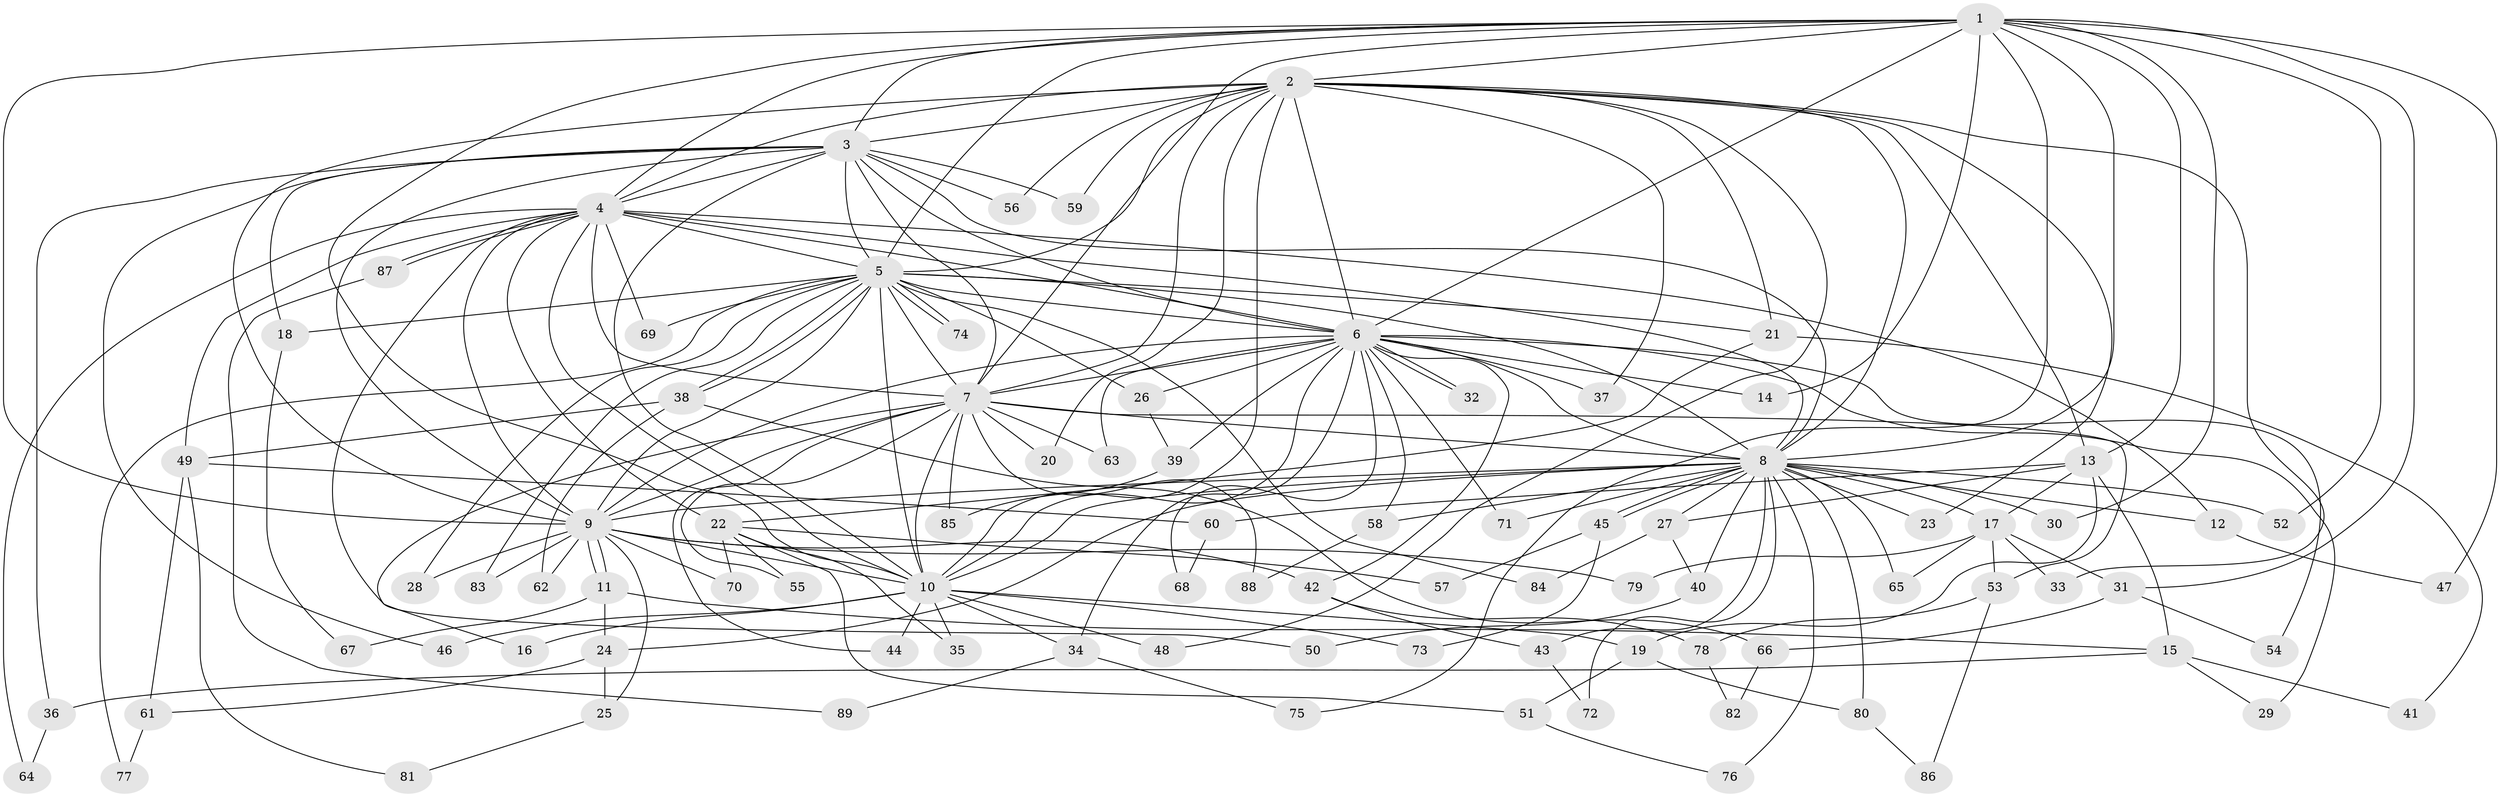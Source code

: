 // Generated by graph-tools (version 1.1) at 2025/25/03/09/25 03:25:46]
// undirected, 89 vertices, 203 edges
graph export_dot {
graph [start="1"]
  node [color=gray90,style=filled];
  1;
  2;
  3;
  4;
  5;
  6;
  7;
  8;
  9;
  10;
  11;
  12;
  13;
  14;
  15;
  16;
  17;
  18;
  19;
  20;
  21;
  22;
  23;
  24;
  25;
  26;
  27;
  28;
  29;
  30;
  31;
  32;
  33;
  34;
  35;
  36;
  37;
  38;
  39;
  40;
  41;
  42;
  43;
  44;
  45;
  46;
  47;
  48;
  49;
  50;
  51;
  52;
  53;
  54;
  55;
  56;
  57;
  58;
  59;
  60;
  61;
  62;
  63;
  64;
  65;
  66;
  67;
  68;
  69;
  70;
  71;
  72;
  73;
  74;
  75;
  76;
  77;
  78;
  79;
  80;
  81;
  82;
  83;
  84;
  85;
  86;
  87;
  88;
  89;
  1 -- 2;
  1 -- 3;
  1 -- 4;
  1 -- 5;
  1 -- 6;
  1 -- 7;
  1 -- 8;
  1 -- 9;
  1 -- 10;
  1 -- 13;
  1 -- 14;
  1 -- 30;
  1 -- 31;
  1 -- 47;
  1 -- 52;
  1 -- 75;
  2 -- 3;
  2 -- 4;
  2 -- 5;
  2 -- 6;
  2 -- 7;
  2 -- 8;
  2 -- 9;
  2 -- 10;
  2 -- 13;
  2 -- 20;
  2 -- 21;
  2 -- 23;
  2 -- 33;
  2 -- 37;
  2 -- 48;
  2 -- 56;
  2 -- 59;
  3 -- 4;
  3 -- 5;
  3 -- 6;
  3 -- 7;
  3 -- 8;
  3 -- 9;
  3 -- 10;
  3 -- 18;
  3 -- 36;
  3 -- 46;
  3 -- 56;
  3 -- 59;
  4 -- 5;
  4 -- 6;
  4 -- 7;
  4 -- 8;
  4 -- 9;
  4 -- 10;
  4 -- 12;
  4 -- 22;
  4 -- 49;
  4 -- 50;
  4 -- 64;
  4 -- 69;
  4 -- 87;
  4 -- 87;
  5 -- 6;
  5 -- 7;
  5 -- 8;
  5 -- 9;
  5 -- 10;
  5 -- 18;
  5 -- 21;
  5 -- 26;
  5 -- 28;
  5 -- 38;
  5 -- 38;
  5 -- 69;
  5 -- 74;
  5 -- 74;
  5 -- 77;
  5 -- 83;
  5 -- 84;
  6 -- 7;
  6 -- 8;
  6 -- 9;
  6 -- 10;
  6 -- 14;
  6 -- 26;
  6 -- 29;
  6 -- 32;
  6 -- 32;
  6 -- 34;
  6 -- 37;
  6 -- 39;
  6 -- 42;
  6 -- 54;
  6 -- 58;
  6 -- 63;
  6 -- 68;
  6 -- 71;
  7 -- 8;
  7 -- 9;
  7 -- 10;
  7 -- 16;
  7 -- 20;
  7 -- 44;
  7 -- 53;
  7 -- 55;
  7 -- 63;
  7 -- 85;
  7 -- 88;
  8 -- 9;
  8 -- 10;
  8 -- 12;
  8 -- 17;
  8 -- 23;
  8 -- 24;
  8 -- 27;
  8 -- 30;
  8 -- 40;
  8 -- 43;
  8 -- 45;
  8 -- 45;
  8 -- 52;
  8 -- 58;
  8 -- 65;
  8 -- 71;
  8 -- 72;
  8 -- 76;
  8 -- 80;
  9 -- 10;
  9 -- 11;
  9 -- 11;
  9 -- 25;
  9 -- 28;
  9 -- 42;
  9 -- 62;
  9 -- 70;
  9 -- 79;
  9 -- 83;
  10 -- 16;
  10 -- 19;
  10 -- 34;
  10 -- 35;
  10 -- 44;
  10 -- 46;
  10 -- 48;
  10 -- 73;
  11 -- 15;
  11 -- 24;
  11 -- 67;
  12 -- 47;
  13 -- 15;
  13 -- 17;
  13 -- 19;
  13 -- 27;
  13 -- 60;
  15 -- 29;
  15 -- 36;
  15 -- 41;
  17 -- 31;
  17 -- 33;
  17 -- 53;
  17 -- 65;
  17 -- 79;
  18 -- 67;
  19 -- 51;
  19 -- 80;
  21 -- 22;
  21 -- 41;
  22 -- 35;
  22 -- 51;
  22 -- 55;
  22 -- 57;
  22 -- 70;
  24 -- 25;
  24 -- 61;
  25 -- 81;
  26 -- 39;
  27 -- 40;
  27 -- 84;
  31 -- 54;
  31 -- 66;
  34 -- 75;
  34 -- 89;
  36 -- 64;
  38 -- 49;
  38 -- 62;
  38 -- 66;
  39 -- 85;
  40 -- 50;
  42 -- 43;
  42 -- 78;
  43 -- 72;
  45 -- 57;
  45 -- 73;
  49 -- 60;
  49 -- 61;
  49 -- 81;
  51 -- 76;
  53 -- 78;
  53 -- 86;
  58 -- 88;
  60 -- 68;
  61 -- 77;
  66 -- 82;
  78 -- 82;
  80 -- 86;
  87 -- 89;
}
